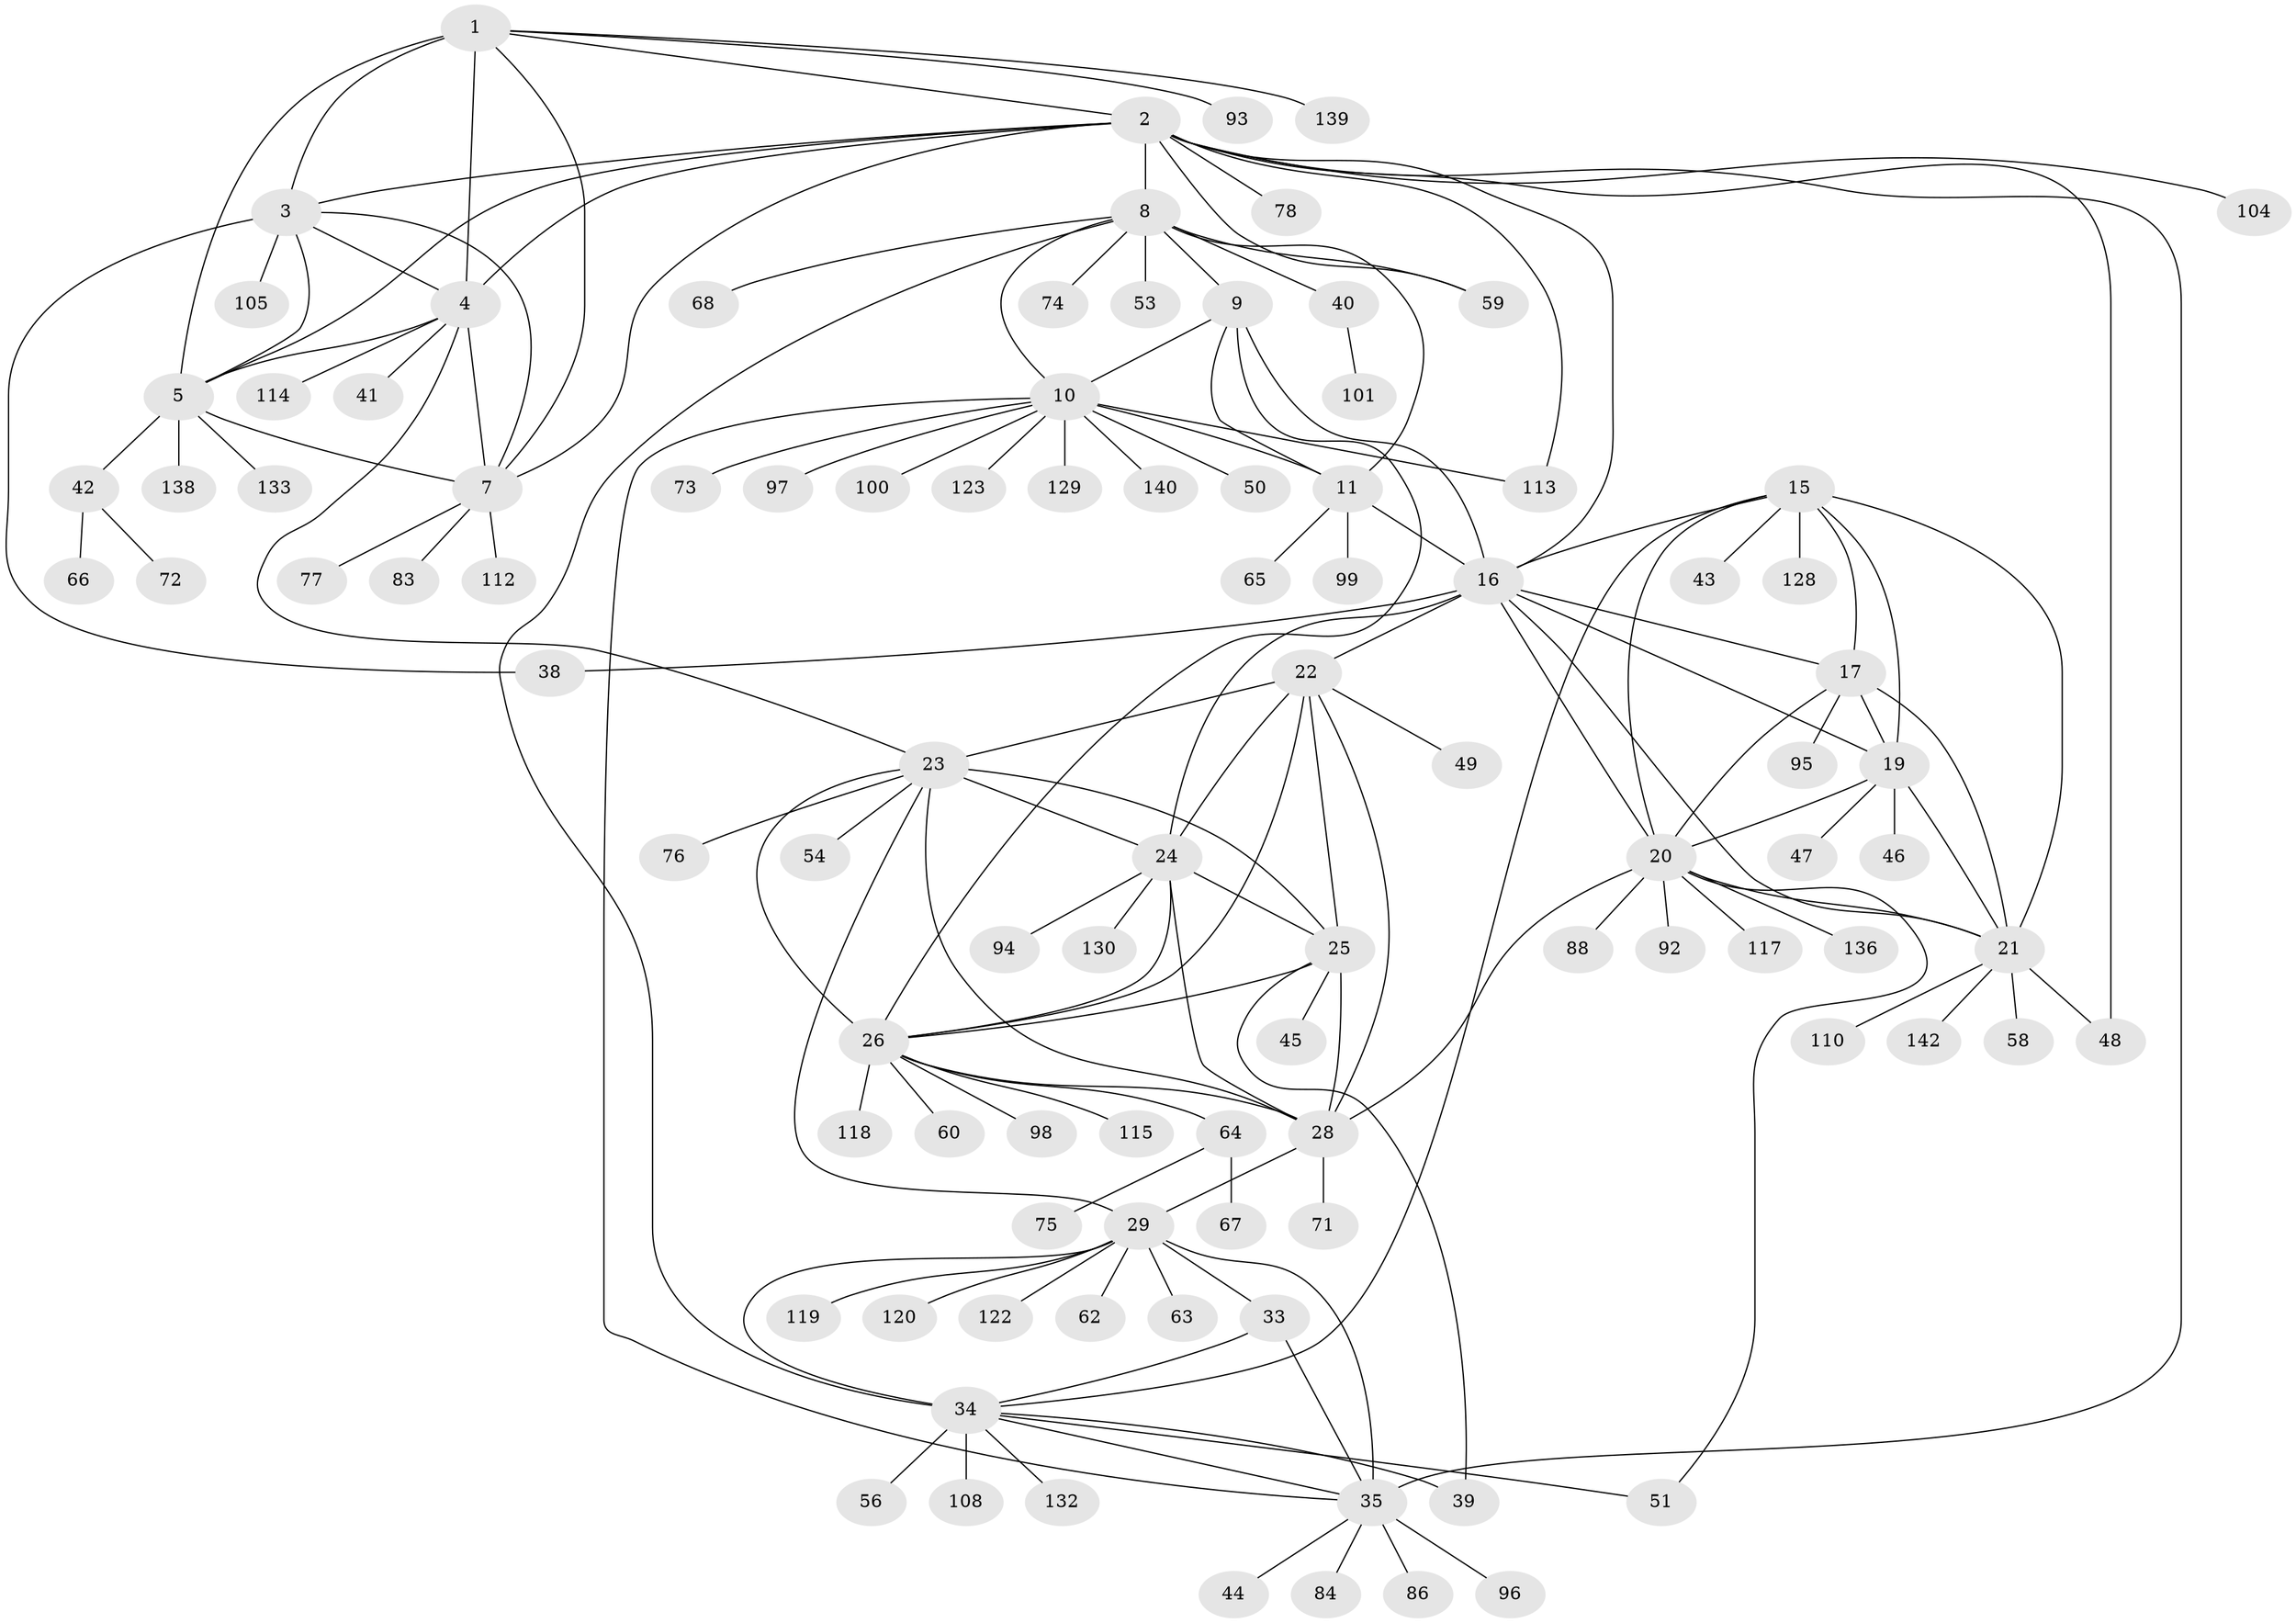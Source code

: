 // original degree distribution, {8: 0.08450704225352113, 15: 0.007042253521126761, 9: 0.06338028169014084, 7: 0.014084507042253521, 11: 0.007042253521126761, 13: 0.02112676056338028, 12: 0.02112676056338028, 14: 0.007042253521126761, 10: 0.014084507042253521, 6: 0.007042253521126761, 1: 0.5704225352112676, 2: 0.1619718309859155, 3: 0.02112676056338028}
// Generated by graph-tools (version 1.1) at 2025/19/03/04/25 18:19:36]
// undirected, 99 vertices, 151 edges
graph export_dot {
graph [start="1"]
  node [color=gray90,style=filled];
  1;
  2;
  3;
  4;
  5 [super="+6"];
  7;
  8 [super="+70+121+12+61"];
  9 [super="+14+107"];
  10 [super="+13+37"];
  11;
  15 [super="+18"];
  16 [super="+90+111+125+79"];
  17 [super="+69+55"];
  19;
  20;
  21;
  22 [super="+124+109"];
  23 [super="+27"];
  24;
  25;
  26;
  28;
  29 [super="+31+91+80+30+32"];
  33;
  34;
  35 [super="+36"];
  38;
  39;
  40;
  41;
  42;
  43;
  44 [super="+81"];
  45;
  46;
  47 [super="+131"];
  48;
  49;
  50;
  51;
  53 [super="+106+103"];
  54;
  56;
  58;
  59;
  60;
  62;
  63;
  64;
  65;
  66 [super="+85"];
  67;
  68;
  71;
  72;
  73;
  74;
  75;
  76;
  77;
  78;
  83;
  84;
  86;
  88;
  92;
  93;
  94;
  95;
  96;
  97;
  98 [super="+102"];
  99 [super="+126"];
  100;
  101;
  104;
  105;
  108;
  110;
  112;
  113;
  114;
  115;
  117;
  118;
  119;
  120;
  122;
  123;
  128 [super="+137"];
  129;
  130;
  132;
  133;
  136;
  138;
  139;
  140;
  142;
  1 -- 2;
  1 -- 3;
  1 -- 4;
  1 -- 5 [weight=2];
  1 -- 7;
  1 -- 93;
  1 -- 139;
  2 -- 3;
  2 -- 4;
  2 -- 5 [weight=2];
  2 -- 7;
  2 -- 16 [weight=2];
  2 -- 35;
  2 -- 48;
  2 -- 59;
  2 -- 78;
  2 -- 104;
  2 -- 113;
  2 -- 8;
  3 -- 4;
  3 -- 5 [weight=2];
  3 -- 7;
  3 -- 38;
  3 -- 105;
  4 -- 5 [weight=2];
  4 -- 7;
  4 -- 23;
  4 -- 41;
  4 -- 114;
  5 -- 7 [weight=2];
  5 -- 42;
  5 -- 133;
  5 -- 138;
  7 -- 77;
  7 -- 83;
  7 -- 112;
  8 -- 9 [weight=4];
  8 -- 10 [weight=4];
  8 -- 11 [weight=2];
  8 -- 68;
  8 -- 74;
  8 -- 34;
  8 -- 40;
  8 -- 53;
  8 -- 59;
  9 -- 10 [weight=4];
  9 -- 11 [weight=2];
  9 -- 26;
  9 -- 16;
  10 -- 11 [weight=2];
  10 -- 73;
  10 -- 97;
  10 -- 113;
  10 -- 123;
  10 -- 129;
  10 -- 140;
  10 -- 50;
  10 -- 100;
  10 -- 35;
  11 -- 16;
  11 -- 65;
  11 -- 99;
  15 -- 16 [weight=2];
  15 -- 17 [weight=2];
  15 -- 19 [weight=2];
  15 -- 20 [weight=2];
  15 -- 21 [weight=2];
  15 -- 34;
  15 -- 128;
  15 -- 43;
  16 -- 17;
  16 -- 19;
  16 -- 20;
  16 -- 21;
  16 -- 38;
  16 -- 22;
  16 -- 24;
  17 -- 19;
  17 -- 20;
  17 -- 21;
  17 -- 95;
  19 -- 20;
  19 -- 21;
  19 -- 46;
  19 -- 47;
  20 -- 21;
  20 -- 28;
  20 -- 51;
  20 -- 88;
  20 -- 92;
  20 -- 117;
  20 -- 136;
  21 -- 48;
  21 -- 58;
  21 -- 110;
  21 -- 142;
  22 -- 23 [weight=2];
  22 -- 24;
  22 -- 25;
  22 -- 26;
  22 -- 28;
  22 -- 49;
  23 -- 24 [weight=2];
  23 -- 25 [weight=2];
  23 -- 26 [weight=2];
  23 -- 28 [weight=2];
  23 -- 54;
  23 -- 76;
  23 -- 29;
  24 -- 25;
  24 -- 26;
  24 -- 28;
  24 -- 94;
  24 -- 130;
  25 -- 26;
  25 -- 28;
  25 -- 39;
  25 -- 45;
  26 -- 28;
  26 -- 60;
  26 -- 64;
  26 -- 98;
  26 -- 115;
  26 -- 118;
  28 -- 71;
  28 -- 29;
  29 -- 33 [weight=4];
  29 -- 34 [weight=4];
  29 -- 35 [weight=4];
  29 -- 119;
  29 -- 120;
  29 -- 122;
  29 -- 62;
  29 -- 63;
  33 -- 34;
  33 -- 35;
  34 -- 35;
  34 -- 39;
  34 -- 51;
  34 -- 56;
  34 -- 108;
  34 -- 132;
  35 -- 44;
  35 -- 84;
  35 -- 86;
  35 -- 96;
  40 -- 101;
  42 -- 66;
  42 -- 72;
  64 -- 67;
  64 -- 75;
}
